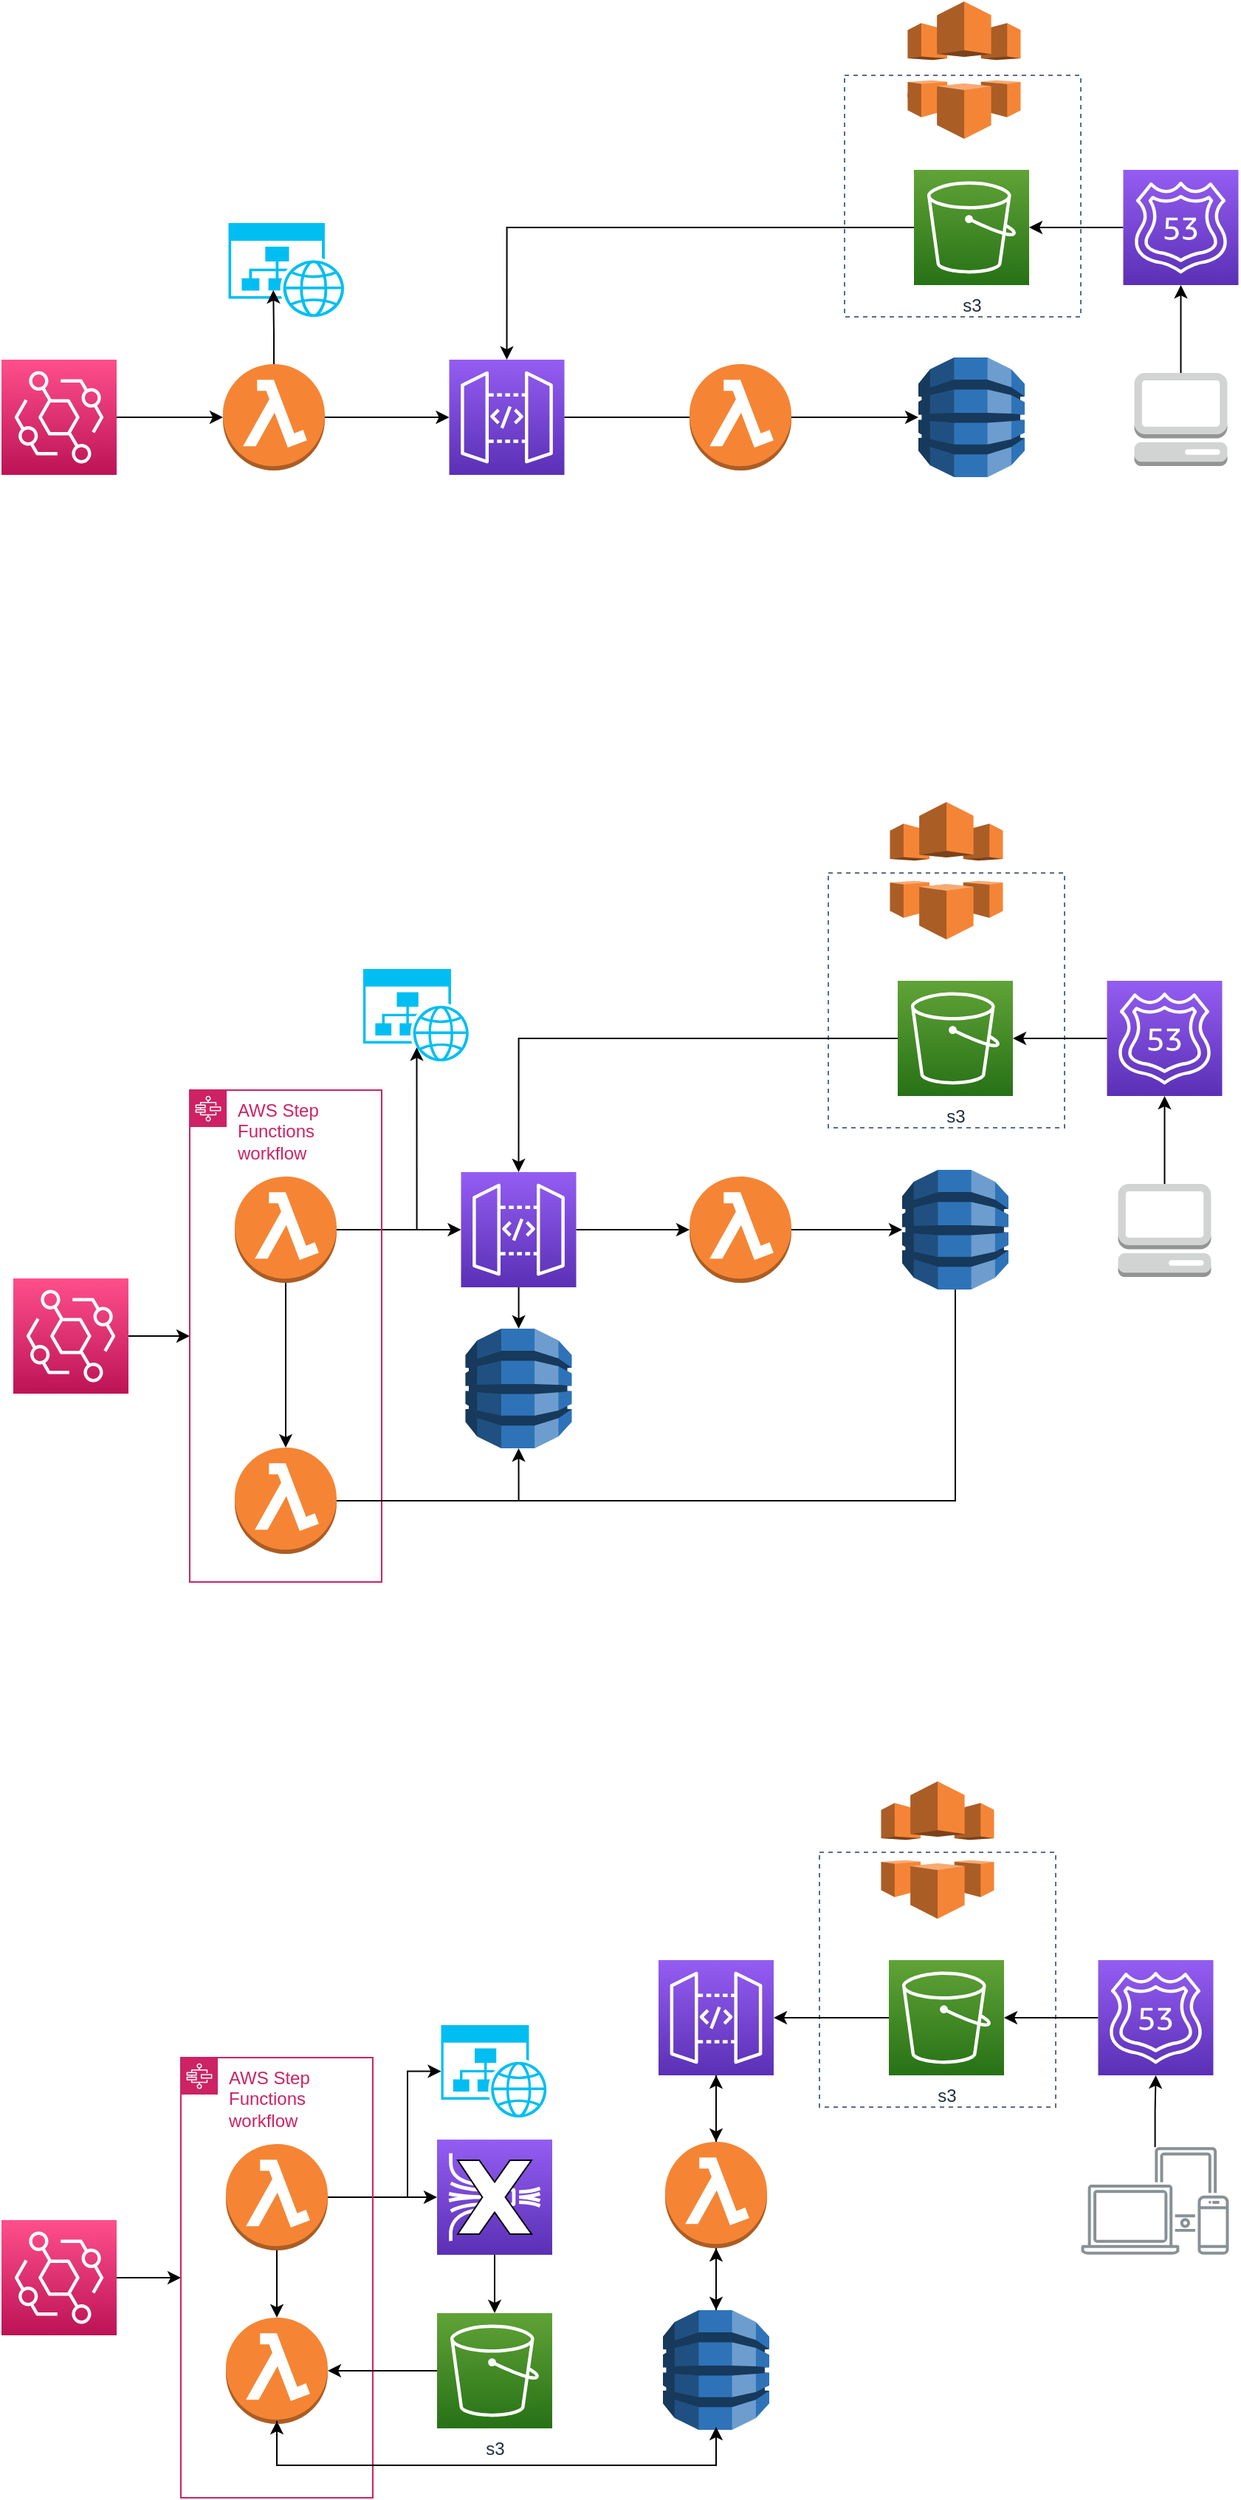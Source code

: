 <mxfile version="17.2.5" type="device"><diagram id="ZinWMsO7FBIjLri0TKju" name="Page-1"><mxGraphModel dx="1038" dy="539" grid="1" gridSize="10" guides="1" tooltips="1" connect="1" arrows="1" fold="1" page="1" pageScale="1" pageWidth="850" pageHeight="1100" math="0" shadow="0"><root><mxCell id="0"/><mxCell id="1" parent="0"/><mxCell id="NkeAy3szQX2z-7USvMgc-75" value="Generic group" style="fillColor=none;strokeColor=#5A6C86;dashed=1;verticalAlign=top;fontStyle=0;fontColor=#5A6C86;" parent="1" vertex="1"><mxGeometry x="565" y="670" width="160" height="172.5" as="geometry"/></mxCell><mxCell id="NkeAy3szQX2z-7USvMgc-37" value="Generic group" style="fillColor=none;strokeColor=#5A6C86;dashed=1;verticalAlign=top;fontStyle=0;fontColor=#5A6C86;" parent="1" vertex="1"><mxGeometry x="576" y="130" width="160" height="163.5" as="geometry"/></mxCell><mxCell id="NkeAy3szQX2z-7USvMgc-3" value="" style="outlineConnect=0;dashed=0;verticalLabelPosition=bottom;verticalAlign=top;align=center;html=1;shape=mxgraph.aws3.dynamo_db;fillColor=#2E73B8;gradientColor=none;" parent="1" vertex="1"><mxGeometry x="626" y="321" width="72" height="81" as="geometry"/></mxCell><mxCell id="NkeAy3szQX2z-7USvMgc-26" value="" style="edgeStyle=orthogonalEdgeStyle;rounded=0;orthogonalLoop=1;jettySize=auto;html=1;" parent="1" source="NkeAy3szQX2z-7USvMgc-7" target="NkeAy3szQX2z-7USvMgc-17" edge="1"><mxGeometry relative="1" as="geometry"/></mxCell><mxCell id="NkeAy3szQX2z-7USvMgc-7" value="" style="outlineConnect=0;dashed=0;verticalLabelPosition=bottom;verticalAlign=top;align=center;html=1;shape=mxgraph.aws3.management_console;fillColor=#D2D3D3;gradientColor=none;" parent="1" vertex="1"><mxGeometry x="772.25" y="331.5" width="63" height="63" as="geometry"/></mxCell><mxCell id="NkeAy3szQX2z-7USvMgc-13" value="" style="outlineConnect=0;dashed=0;verticalLabelPosition=bottom;verticalAlign=top;align=center;html=1;shape=mxgraph.aws3.cloudfront;fillColor=#F58536;gradientColor=none;" parent="1" vertex="1"><mxGeometry x="618.75" y="80" width="76.5" height="93" as="geometry"/></mxCell><mxCell id="NkeAy3szQX2z-7USvMgc-16" value="" style="verticalLabelPosition=bottom;html=1;verticalAlign=top;align=center;strokeColor=none;fillColor=#00BEF2;shape=mxgraph.azure.website_generic;pointerEvents=1;" parent="1" vertex="1"><mxGeometry x="158.75" y="230" width="79.5" height="63.5" as="geometry"/></mxCell><mxCell id="NkeAy3szQX2z-7USvMgc-27" value="" style="edgeStyle=orthogonalEdgeStyle;rounded=0;orthogonalLoop=1;jettySize=auto;html=1;" parent="1" source="NkeAy3szQX2z-7USvMgc-17" target="NkeAy3szQX2z-7USvMgc-19" edge="1"><mxGeometry relative="1" as="geometry"/></mxCell><mxCell id="NkeAy3szQX2z-7USvMgc-17" value="" style="sketch=0;points=[[0,0,0],[0.25,0,0],[0.5,0,0],[0.75,0,0],[1,0,0],[0,1,0],[0.25,1,0],[0.5,1,0],[0.75,1,0],[1,1,0],[0,0.25,0],[0,0.5,0],[0,0.75,0],[1,0.25,0],[1,0.5,0],[1,0.75,0]];outlineConnect=0;fontColor=#232F3E;gradientColor=#945DF2;gradientDirection=north;fillColor=#5A30B5;strokeColor=#ffffff;dashed=0;verticalLabelPosition=bottom;verticalAlign=top;align=center;html=1;fontSize=12;fontStyle=0;aspect=fixed;shape=mxgraph.aws4.resourceIcon;resIcon=mxgraph.aws4.route_53;" parent="1" vertex="1"><mxGeometry x="764.75" y="194" width="78" height="78" as="geometry"/></mxCell><mxCell id="NkeAy3szQX2z-7USvMgc-85" style="edgeStyle=orthogonalEdgeStyle;rounded=0;orthogonalLoop=1;jettySize=auto;html=1;exitX=0;exitY=0.5;exitDx=0;exitDy=0;exitPerimeter=0;entryX=0.5;entryY=0;entryDx=0;entryDy=0;entryPerimeter=0;" parent="1" source="NkeAy3szQX2z-7USvMgc-19" target="NkeAy3szQX2z-7USvMgc-5" edge="1"><mxGeometry relative="1" as="geometry"/></mxCell><mxCell id="NkeAy3szQX2z-7USvMgc-19" value="s3" style="sketch=0;points=[[0,0,0],[0.25,0,0],[0.5,0,0],[0.75,0,0],[1,0,0],[0,1,0],[0.25,1,0],[0.5,1,0],[0.75,1,0],[1,1,0],[0,0.25,0],[0,0.5,0],[0,0.75,0],[1,0.25,0],[1,0.5,0],[1,0.75,0]];outlineConnect=0;fontColor=#232F3E;gradientColor=#60A337;gradientDirection=north;fillColor=#277116;strokeColor=#ffffff;dashed=0;verticalLabelPosition=bottom;verticalAlign=top;align=center;html=1;fontSize=12;fontStyle=0;aspect=fixed;shape=mxgraph.aws4.resourceIcon;resIcon=mxgraph.aws4.s3;" parent="1" vertex="1"><mxGeometry x="623" y="194" width="78" height="78" as="geometry"/></mxCell><mxCell id="NkeAy3szQX2z-7USvMgc-23" value="" style="edgeStyle=orthogonalEdgeStyle;rounded=0;orthogonalLoop=1;jettySize=auto;html=1;startArrow=none;entryX=0;entryY=0.5;entryDx=0;entryDy=0;entryPerimeter=0;" parent="1" source="NkeAy3szQX2z-7USvMgc-83" target="NkeAy3szQX2z-7USvMgc-3" edge="1"><mxGeometry relative="1" as="geometry"><mxPoint x="283" y="317.5" as="targetPoint"/></mxGeometry></mxCell><mxCell id="NkeAy3szQX2z-7USvMgc-5" value="" style="sketch=0;points=[[0,0,0],[0.25,0,0],[0.5,0,0],[0.75,0,0],[1,0,0],[0,1,0],[0.25,1,0],[0.5,1,0],[0.75,1,0],[1,1,0],[0,0.25,0],[0,0.5,0],[0,0.75,0],[1,0.25,0],[1,0.5,0],[1,0.75,0]];outlineConnect=0;fontColor=#232F3E;gradientColor=#945DF2;gradientDirection=north;fillColor=#5A30B5;strokeColor=#ffffff;dashed=0;verticalLabelPosition=bottom;verticalAlign=top;align=center;html=1;fontSize=12;fontStyle=0;aspect=fixed;shape=mxgraph.aws4.resourceIcon;resIcon=mxgraph.aws4.api_gateway;" parent="1" vertex="1"><mxGeometry x="308.25" y="322.5" width="78" height="78" as="geometry"/></mxCell><mxCell id="NkeAy3szQX2z-7USvMgc-31" value="" style="edgeStyle=orthogonalEdgeStyle;rounded=0;orthogonalLoop=1;jettySize=auto;html=1;" parent="1" source="NkeAy3szQX2z-7USvMgc-30" target="NkeAy3szQX2z-7USvMgc-5" edge="1"><mxGeometry relative="1" as="geometry"/></mxCell><mxCell id="NkeAy3szQX2z-7USvMgc-32" value="" style="edgeStyle=orthogonalEdgeStyle;rounded=0;orthogonalLoop=1;jettySize=auto;html=1;entryX=0.382;entryY=0.715;entryDx=0;entryDy=0;entryPerimeter=0;" parent="1" source="NkeAy3szQX2z-7USvMgc-30" target="NkeAy3szQX2z-7USvMgc-16" edge="1"><mxGeometry relative="1" as="geometry"/></mxCell><mxCell id="NkeAy3szQX2z-7USvMgc-30" value="" style="outlineConnect=0;dashed=0;verticalLabelPosition=bottom;verticalAlign=top;align=center;html=1;shape=mxgraph.aws3.lambda_function;fillColor=#F58534;gradientColor=none;" parent="1" vertex="1"><mxGeometry x="155" y="325.5" width="69" height="72" as="geometry"/></mxCell><mxCell id="NkeAy3szQX2z-7USvMgc-35" value="" style="edgeStyle=orthogonalEdgeStyle;rounded=0;orthogonalLoop=1;jettySize=auto;html=1;" parent="1" source="NkeAy3szQX2z-7USvMgc-34" target="NkeAy3szQX2z-7USvMgc-30" edge="1"><mxGeometry relative="1" as="geometry"/></mxCell><mxCell id="NkeAy3szQX2z-7USvMgc-34" value="" style="sketch=0;points=[[0,0,0],[0.25,0,0],[0.5,0,0],[0.75,0,0],[1,0,0],[0,1,0],[0.25,1,0],[0.5,1,0],[0.75,1,0],[1,1,0],[0,0.25,0],[0,0.5,0],[0,0.75,0],[1,0.25,0],[1,0.5,0],[1,0.75,0]];outlineConnect=0;fontColor=#232F3E;gradientColor=#FF4F8B;gradientDirection=north;fillColor=#BC1356;strokeColor=#ffffff;dashed=0;verticalLabelPosition=bottom;verticalAlign=top;align=center;html=1;fontSize=12;fontStyle=0;aspect=fixed;shape=mxgraph.aws4.resourceIcon;resIcon=mxgraph.aws4.eventbridge;" parent="1" vertex="1"><mxGeometry x="5" y="322.5" width="78" height="78" as="geometry"/></mxCell><mxCell id="NkeAy3szQX2z-7USvMgc-57" value="" style="outlineConnect=0;dashed=0;verticalLabelPosition=bottom;verticalAlign=top;align=center;html=1;shape=mxgraph.aws3.dynamo_db;fillColor=#2E73B8;gradientColor=none;" parent="1" vertex="1"><mxGeometry x="615" y="871" width="72" height="81" as="geometry"/></mxCell><mxCell id="NkeAy3szQX2z-7USvMgc-58" value="" style="edgeStyle=orthogonalEdgeStyle;rounded=0;orthogonalLoop=1;jettySize=auto;html=1;" parent="1" source="NkeAy3szQX2z-7USvMgc-59" target="NkeAy3szQX2z-7USvMgc-63" edge="1"><mxGeometry relative="1" as="geometry"/></mxCell><mxCell id="NkeAy3szQX2z-7USvMgc-59" value="" style="outlineConnect=0;dashed=0;verticalLabelPosition=bottom;verticalAlign=top;align=center;html=1;shape=mxgraph.aws3.management_console;fillColor=#D2D3D3;gradientColor=none;" parent="1" vertex="1"><mxGeometry x="761.25" y="880.5" width="63" height="63" as="geometry"/></mxCell><mxCell id="NkeAy3szQX2z-7USvMgc-60" value="" style="outlineConnect=0;dashed=0;verticalLabelPosition=bottom;verticalAlign=top;align=center;html=1;shape=mxgraph.aws3.cloudfront;fillColor=#F58536;gradientColor=none;" parent="1" vertex="1"><mxGeometry x="606.75" y="622" width="76.5" height="93" as="geometry"/></mxCell><mxCell id="NkeAy3szQX2z-7USvMgc-61" value="" style="verticalLabelPosition=bottom;html=1;verticalAlign=top;align=center;strokeColor=none;fillColor=#00BEF2;shape=mxgraph.azure.website_generic;pointerEvents=1;" parent="1" vertex="1"><mxGeometry x="250" y="735" width="72.5" height="62.5" as="geometry"/></mxCell><mxCell id="NkeAy3szQX2z-7USvMgc-62" value="" style="edgeStyle=orthogonalEdgeStyle;rounded=0;orthogonalLoop=1;jettySize=auto;html=1;" parent="1" source="NkeAy3szQX2z-7USvMgc-63" target="NkeAy3szQX2z-7USvMgc-67" edge="1"><mxGeometry relative="1" as="geometry"/></mxCell><mxCell id="NkeAy3szQX2z-7USvMgc-63" value="" style="sketch=0;points=[[0,0,0],[0.25,0,0],[0.5,0,0],[0.75,0,0],[1,0,0],[0,1,0],[0.25,1,0],[0.5,1,0],[0.75,1,0],[1,1,0],[0,0.25,0],[0,0.5,0],[0,0.75,0],[1,0.25,0],[1,0.5,0],[1,0.75,0]];outlineConnect=0;fontColor=#232F3E;gradientColor=#945DF2;gradientDirection=north;fillColor=#5A30B5;strokeColor=#ffffff;dashed=0;verticalLabelPosition=bottom;verticalAlign=top;align=center;html=1;fontSize=12;fontStyle=0;aspect=fixed;shape=mxgraph.aws4.resourceIcon;resIcon=mxgraph.aws4.route_53;" parent="1" vertex="1"><mxGeometry x="753.75" y="743" width="78" height="78" as="geometry"/></mxCell><mxCell id="NkeAy3szQX2z-7USvMgc-86" style="edgeStyle=orthogonalEdgeStyle;rounded=0;orthogonalLoop=1;jettySize=auto;html=1;exitX=0;exitY=0.5;exitDx=0;exitDy=0;exitPerimeter=0;entryX=0.5;entryY=0;entryDx=0;entryDy=0;entryPerimeter=0;" parent="1" source="NkeAy3szQX2z-7USvMgc-67" target="NkeAy3szQX2z-7USvMgc-69" edge="1"><mxGeometry relative="1" as="geometry"/></mxCell><mxCell id="NkeAy3szQX2z-7USvMgc-67" value="s3" style="sketch=0;points=[[0,0,0],[0.25,0,0],[0.5,0,0],[0.75,0,0],[1,0,0],[0,1,0],[0.25,1,0],[0.5,1,0],[0.75,1,0],[1,1,0],[0,0.25,0],[0,0.5,0],[0,0.75,0],[1,0.25,0],[1,0.5,0],[1,0.75,0]];outlineConnect=0;fontColor=#232F3E;gradientColor=#60A337;gradientDirection=north;fillColor=#277116;strokeColor=#ffffff;dashed=0;verticalLabelPosition=bottom;verticalAlign=top;align=center;html=1;fontSize=12;fontStyle=0;aspect=fixed;shape=mxgraph.aws4.resourceIcon;resIcon=mxgraph.aws4.s3;" parent="1" vertex="1"><mxGeometry x="612" y="743" width="78" height="78" as="geometry"/></mxCell><mxCell id="NkeAy3szQX2z-7USvMgc-80" value="" style="edgeStyle=orthogonalEdgeStyle;rounded=0;orthogonalLoop=1;jettySize=auto;html=1;" parent="1" source="NkeAy3szQX2z-7USvMgc-69" target="NkeAy3szQX2z-7USvMgc-76" edge="1"><mxGeometry relative="1" as="geometry"/></mxCell><mxCell id="NkeAy3szQX2z-7USvMgc-95" value="" style="edgeStyle=orthogonalEdgeStyle;rounded=0;orthogonalLoop=1;jettySize=auto;html=1;" parent="1" source="NkeAy3szQX2z-7USvMgc-69" target="NkeAy3szQX2z-7USvMgc-94" edge="1"><mxGeometry relative="1" as="geometry"/></mxCell><mxCell id="NkeAy3szQX2z-7USvMgc-69" value="" style="sketch=0;points=[[0,0,0],[0.25,0,0],[0.5,0,0],[0.75,0,0],[1,0,0],[0,1,0],[0.25,1,0],[0.5,1,0],[0.75,1,0],[1,1,0],[0,0.25,0],[0,0.5,0],[0,0.75,0],[1,0.25,0],[1,0.5,0],[1,0.75,0]];outlineConnect=0;fontColor=#232F3E;gradientColor=#945DF2;gradientDirection=north;fillColor=#5A30B5;strokeColor=#ffffff;dashed=0;verticalLabelPosition=bottom;verticalAlign=top;align=center;html=1;fontSize=12;fontStyle=0;aspect=fixed;shape=mxgraph.aws4.resourceIcon;resIcon=mxgraph.aws4.api_gateway;" parent="1" vertex="1"><mxGeometry x="316.25" y="872.5" width="78" height="78" as="geometry"/></mxCell><mxCell id="NkeAy3szQX2z-7USvMgc-70" value="" style="edgeStyle=orthogonalEdgeStyle;rounded=0;orthogonalLoop=1;jettySize=auto;html=1;" parent="1" source="NkeAy3szQX2z-7USvMgc-72" target="NkeAy3szQX2z-7USvMgc-69" edge="1"><mxGeometry relative="1" as="geometry"/></mxCell><mxCell id="NkeAy3szQX2z-7USvMgc-79" value="" style="edgeStyle=orthogonalEdgeStyle;rounded=0;orthogonalLoop=1;jettySize=auto;html=1;" parent="1" source="NkeAy3szQX2z-7USvMgc-72" target="NkeAy3szQX2z-7USvMgc-77" edge="1"><mxGeometry relative="1" as="geometry"/></mxCell><mxCell id="NkeAy3szQX2z-7USvMgc-87" style="edgeStyle=orthogonalEdgeStyle;rounded=0;orthogonalLoop=1;jettySize=auto;html=1;exitX=1;exitY=0.5;exitDx=0;exitDy=0;exitPerimeter=0;entryX=0.5;entryY=0.85;entryDx=0;entryDy=0;entryPerimeter=0;" parent="1" source="NkeAy3szQX2z-7USvMgc-72" target="NkeAy3szQX2z-7USvMgc-61" edge="1"><mxGeometry relative="1" as="geometry"/></mxCell><mxCell id="NkeAy3szQX2z-7USvMgc-72" value="" style="outlineConnect=0;dashed=0;verticalLabelPosition=bottom;verticalAlign=top;align=center;html=1;shape=mxgraph.aws3.lambda_function;fillColor=#F58534;gradientColor=none;" parent="1" vertex="1"><mxGeometry x="163" y="875.5" width="69" height="72" as="geometry"/></mxCell><mxCell id="NkeAy3szQX2z-7USvMgc-73" value="" style="edgeStyle=orthogonalEdgeStyle;rounded=0;orthogonalLoop=1;jettySize=auto;html=1;" parent="1" source="NkeAy3szQX2z-7USvMgc-74" target="NkeAy3szQX2z-7USvMgc-82" edge="1"><mxGeometry relative="1" as="geometry"/></mxCell><mxCell id="NkeAy3szQX2z-7USvMgc-74" value="" style="sketch=0;points=[[0,0,0],[0.25,0,0],[0.5,0,0],[0.75,0,0],[1,0,0],[0,1,0],[0.25,1,0],[0.5,1,0],[0.75,1,0],[1,1,0],[0,0.25,0],[0,0.5,0],[0,0.75,0],[1,0.25,0],[1,0.5,0],[1,0.75,0]];outlineConnect=0;fontColor=#232F3E;gradientColor=#FF4F8B;gradientDirection=north;fillColor=#BC1356;strokeColor=#ffffff;dashed=0;verticalLabelPosition=bottom;verticalAlign=top;align=center;html=1;fontSize=12;fontStyle=0;aspect=fixed;shape=mxgraph.aws4.resourceIcon;resIcon=mxgraph.aws4.eventbridge;" parent="1" vertex="1"><mxGeometry x="13" y="944.5" width="78" height="78" as="geometry"/></mxCell><mxCell id="NkeAy3szQX2z-7USvMgc-78" style="edgeStyle=orthogonalEdgeStyle;rounded=0;orthogonalLoop=1;jettySize=auto;html=1;exitX=1;exitY=0.5;exitDx=0;exitDy=0;exitPerimeter=0;entryX=0.5;entryY=1;entryDx=0;entryDy=0;entryPerimeter=0;" parent="1" source="NkeAy3szQX2z-7USvMgc-77" target="NkeAy3szQX2z-7USvMgc-76" edge="1"><mxGeometry relative="1" as="geometry"/></mxCell><mxCell id="NkeAy3szQX2z-7USvMgc-77" value="" style="outlineConnect=0;dashed=0;verticalLabelPosition=bottom;verticalAlign=top;align=center;html=1;shape=mxgraph.aws3.lambda_function;fillColor=#F58534;gradientColor=none;" parent="1" vertex="1"><mxGeometry x="163" y="1059" width="69" height="72" as="geometry"/></mxCell><mxCell id="NkeAy3szQX2z-7USvMgc-82" value="AWS Step Functions workflow" style="points=[[0,0],[0.25,0],[0.5,0],[0.75,0],[1,0],[1,0.25],[1,0.5],[1,0.75],[1,1],[0.75,1],[0.5,1],[0.25,1],[0,1],[0,0.75],[0,0.5],[0,0.25]];outlineConnect=0;gradientColor=none;html=1;whiteSpace=wrap;fontSize=12;fontStyle=0;container=1;pointerEvents=0;collapsible=0;recursiveResize=0;shape=mxgraph.aws4.group;grIcon=mxgraph.aws4.group_aws_step_functions_workflow;strokeColor=#CD2264;fillColor=none;verticalAlign=top;align=left;spacingLeft=30;fontColor=#CD2264;dashed=0;" parent="1" vertex="1"><mxGeometry x="132.5" y="817" width="130" height="333" as="geometry"/></mxCell><mxCell id="NkeAy3szQX2z-7USvMgc-83" value="" style="outlineConnect=0;dashed=0;verticalLabelPosition=bottom;verticalAlign=top;align=center;html=1;shape=mxgraph.aws3.lambda_function;fillColor=#F58534;gradientColor=none;" parent="1" vertex="1"><mxGeometry x="471" y="325.5" width="69" height="72" as="geometry"/></mxCell><mxCell id="NkeAy3szQX2z-7USvMgc-84" value="" style="edgeStyle=orthogonalEdgeStyle;rounded=0;orthogonalLoop=1;jettySize=auto;html=1;startArrow=none;entryX=0;entryY=0.5;entryDx=0;entryDy=0;entryPerimeter=0;endArrow=none;" parent="1" source="NkeAy3szQX2z-7USvMgc-5" target="NkeAy3szQX2z-7USvMgc-83" edge="1"><mxGeometry relative="1" as="geometry"><mxPoint x="386.25" y="361.5" as="sourcePoint"/><mxPoint x="626" y="361.5" as="targetPoint"/></mxGeometry></mxCell><mxCell id="NkeAy3szQX2z-7USvMgc-76" value="" style="outlineConnect=0;dashed=0;verticalLabelPosition=bottom;verticalAlign=top;align=center;html=1;shape=mxgraph.aws3.dynamo_db;fillColor=#2E73B8;gradientColor=none;" parent="1" vertex="1"><mxGeometry x="319.25" y="978.5" width="72" height="81" as="geometry"/></mxCell><mxCell id="NkeAy3szQX2z-7USvMgc-92" value="" style="edgeStyle=orthogonalEdgeStyle;rounded=0;orthogonalLoop=1;jettySize=auto;html=1;exitX=1;exitY=0.5;exitDx=0;exitDy=0;exitPerimeter=0;endArrow=none;entryX=0.5;entryY=1;entryDx=0;entryDy=0;entryPerimeter=0;" parent="1" source="NkeAy3szQX2z-7USvMgc-77" target="NkeAy3szQX2z-7USvMgc-57" edge="1"><mxGeometry relative="1" as="geometry"><mxPoint x="232" y="1019" as="sourcePoint"/><mxPoint x="651" y="951" as="targetPoint"/></mxGeometry></mxCell><mxCell id="NkeAy3szQX2z-7USvMgc-96" value="" style="edgeStyle=orthogonalEdgeStyle;rounded=0;orthogonalLoop=1;jettySize=auto;html=1;" parent="1" source="NkeAy3szQX2z-7USvMgc-94" target="NkeAy3szQX2z-7USvMgc-57" edge="1"><mxGeometry relative="1" as="geometry"/></mxCell><mxCell id="NkeAy3szQX2z-7USvMgc-94" value="" style="outlineConnect=0;dashed=0;verticalLabelPosition=bottom;verticalAlign=top;align=center;html=1;shape=mxgraph.aws3.lambda_function;fillColor=#F58534;gradientColor=none;" parent="1" vertex="1"><mxGeometry x="471" y="875.5" width="69" height="72" as="geometry"/></mxCell><mxCell id="NkeAy3szQX2z-7USvMgc-97" value="Generic group" style="fillColor=none;strokeColor=#5A6C86;dashed=1;verticalAlign=top;fontStyle=0;fontColor=#5A6C86;" parent="1" vertex="1"><mxGeometry x="559" y="1333" width="160" height="172.5" as="geometry"/></mxCell><mxCell id="XR8ztwtiwkQ1aAwo8iZ5-2" style="edgeStyle=orthogonalEdgeStyle;rounded=0;orthogonalLoop=1;jettySize=auto;html=1;exitX=0.5;exitY=1;exitDx=0;exitDy=0;exitPerimeter=0;entryX=0.5;entryY=1;entryDx=0;entryDy=0;entryPerimeter=0;" edge="1" parent="1"><mxGeometry relative="1" as="geometry"><mxPoint x="489.0" y="1722" as="sourcePoint"/><mxPoint x="191.5" y="1718.0" as="targetPoint"/><Array as="points"><mxPoint x="489" y="1748"/><mxPoint x="192" y="1748"/></Array></mxGeometry></mxCell><mxCell id="XR8ztwtiwkQ1aAwo8iZ5-4" style="edgeStyle=orthogonalEdgeStyle;rounded=0;orthogonalLoop=1;jettySize=auto;html=1;exitX=0.5;exitY=0;exitDx=0;exitDy=0;exitPerimeter=0;" edge="1" parent="1" source="NkeAy3szQX2z-7USvMgc-98" target="NkeAy3szQX2z-7USvMgc-122"><mxGeometry relative="1" as="geometry"/></mxCell><mxCell id="NkeAy3szQX2z-7USvMgc-98" value="" style="outlineConnect=0;dashed=0;verticalLabelPosition=bottom;verticalAlign=top;align=center;html=1;shape=mxgraph.aws3.dynamo_db;fillColor=#2E73B8;gradientColor=none;" parent="1" vertex="1"><mxGeometry x="453" y="1643" width="72" height="81" as="geometry"/></mxCell><mxCell id="NkeAy3szQX2z-7USvMgc-99" value="" style="edgeStyle=orthogonalEdgeStyle;rounded=0;orthogonalLoop=1;jettySize=auto;html=1;" parent="1" source="XR8ztwtiwkQ1aAwo8iZ5-7" target="NkeAy3szQX2z-7USvMgc-104" edge="1"><mxGeometry relative="1" as="geometry"><mxPoint x="786.75" y="1531.5" as="sourcePoint"/></mxGeometry></mxCell><mxCell id="NkeAy3szQX2z-7USvMgc-101" value="" style="outlineConnect=0;dashed=0;verticalLabelPosition=bottom;verticalAlign=top;align=center;html=1;shape=mxgraph.aws3.cloudfront;fillColor=#F58536;gradientColor=none;" parent="1" vertex="1"><mxGeometry x="600.75" y="1285" width="76.5" height="93" as="geometry"/></mxCell><mxCell id="NkeAy3szQX2z-7USvMgc-102" value="" style="verticalLabelPosition=bottom;html=1;verticalAlign=top;align=center;strokeColor=none;fillColor=#00BEF2;shape=mxgraph.azure.website_generic;pointerEvents=1;" parent="1" vertex="1"><mxGeometry x="302.75" y="1450" width="72.5" height="62.5" as="geometry"/></mxCell><mxCell id="NkeAy3szQX2z-7USvMgc-103" value="" style="edgeStyle=orthogonalEdgeStyle;rounded=0;orthogonalLoop=1;jettySize=auto;html=1;" parent="1" source="NkeAy3szQX2z-7USvMgc-104" target="NkeAy3szQX2z-7USvMgc-106" edge="1"><mxGeometry relative="1" as="geometry"/></mxCell><mxCell id="NkeAy3szQX2z-7USvMgc-104" value="" style="sketch=0;points=[[0,0,0],[0.25,0,0],[0.5,0,0],[0.75,0,0],[1,0,0],[0,1,0],[0.25,1,0],[0.5,1,0],[0.75,1,0],[1,1,0],[0,0.25,0],[0,0.5,0],[0,0.75,0],[1,0.25,0],[1,0.5,0],[1,0.75,0]];outlineConnect=0;fontColor=#232F3E;gradientColor=#945DF2;gradientDirection=north;fillColor=#5A30B5;strokeColor=#ffffff;dashed=0;verticalLabelPosition=bottom;verticalAlign=top;align=center;html=1;fontSize=12;fontStyle=0;aspect=fixed;shape=mxgraph.aws4.resourceIcon;resIcon=mxgraph.aws4.route_53;" parent="1" vertex="1"><mxGeometry x="747.75" y="1406" width="78" height="78" as="geometry"/></mxCell><mxCell id="NkeAy3szQX2z-7USvMgc-105" style="edgeStyle=orthogonalEdgeStyle;rounded=0;orthogonalLoop=1;jettySize=auto;html=1;exitX=0;exitY=0.5;exitDx=0;exitDy=0;exitPerimeter=0;entryX=1;entryY=0.5;entryDx=0;entryDy=0;entryPerimeter=0;" parent="1" source="NkeAy3szQX2z-7USvMgc-106" target="NkeAy3szQX2z-7USvMgc-109" edge="1"><mxGeometry relative="1" as="geometry"/></mxCell><mxCell id="NkeAy3szQX2z-7USvMgc-106" value="s3" style="sketch=0;points=[[0,0,0],[0.25,0,0],[0.5,0,0],[0.75,0,0],[1,0,0],[0,1,0],[0.25,1,0],[0.5,1,0],[0.75,1,0],[1,1,0],[0,0.25,0],[0,0.5,0],[0,0.75,0],[1,0.25,0],[1,0.5,0],[1,0.75,0]];outlineConnect=0;fontColor=#232F3E;gradientColor=#60A337;gradientDirection=north;fillColor=#277116;strokeColor=#ffffff;dashed=0;verticalLabelPosition=bottom;verticalAlign=top;align=center;html=1;fontSize=12;fontStyle=0;aspect=fixed;shape=mxgraph.aws4.resourceIcon;resIcon=mxgraph.aws4.s3;" parent="1" vertex="1"><mxGeometry x="606" y="1406" width="78" height="78" as="geometry"/></mxCell><mxCell id="NkeAy3szQX2z-7USvMgc-108" value="" style="edgeStyle=orthogonalEdgeStyle;rounded=0;orthogonalLoop=1;jettySize=auto;html=1;" parent="1" source="NkeAy3szQX2z-7USvMgc-109" target="NkeAy3szQX2z-7USvMgc-122" edge="1"><mxGeometry relative="1" as="geometry"/></mxCell><mxCell id="NkeAy3szQX2z-7USvMgc-109" value="" style="sketch=0;points=[[0,0,0],[0.25,0,0],[0.5,0,0],[0.75,0,0],[1,0,0],[0,1,0],[0.25,1,0],[0.5,1,0],[0.75,1,0],[1,1,0],[0,0.25,0],[0,0.5,0],[0,0.75,0],[1,0.25,0],[1,0.5,0],[1,0.75,0]];outlineConnect=0;fontColor=#232F3E;gradientColor=#945DF2;gradientDirection=north;fillColor=#5A30B5;strokeColor=#ffffff;dashed=0;verticalLabelPosition=bottom;verticalAlign=top;align=center;html=1;fontSize=12;fontStyle=0;aspect=fixed;shape=mxgraph.aws4.resourceIcon;resIcon=mxgraph.aws4.api_gateway;" parent="1" vertex="1"><mxGeometry x="450" y="1406" width="78" height="78" as="geometry"/></mxCell><mxCell id="NkeAy3szQX2z-7USvMgc-111" value="" style="edgeStyle=orthogonalEdgeStyle;rounded=0;orthogonalLoop=1;jettySize=auto;html=1;" parent="1" source="NkeAy3szQX2z-7USvMgc-113" target="NkeAy3szQX2z-7USvMgc-117" edge="1"><mxGeometry relative="1" as="geometry"/></mxCell><mxCell id="NkeAy3szQX2z-7USvMgc-112" style="edgeStyle=orthogonalEdgeStyle;rounded=0;orthogonalLoop=1;jettySize=auto;html=1;exitX=1;exitY=0.5;exitDx=0;exitDy=0;exitPerimeter=0;entryX=0;entryY=0.5;entryDx=0;entryDy=0;entryPerimeter=0;" parent="1" source="NkeAy3szQX2z-7USvMgc-113" target="NkeAy3szQX2z-7USvMgc-102" edge="1"><mxGeometry relative="1" as="geometry"><Array as="points"><mxPoint x="280" y="1567"/><mxPoint x="280" y="1481"/></Array></mxGeometry></mxCell><mxCell id="NkeAy3szQX2z-7USvMgc-124" style="edgeStyle=orthogonalEdgeStyle;rounded=0;orthogonalLoop=1;jettySize=auto;html=1;exitX=1;exitY=0.5;exitDx=0;exitDy=0;exitPerimeter=0;entryX=0;entryY=0.5;entryDx=0;entryDy=0;entryPerimeter=0;" parent="1" source="NkeAy3szQX2z-7USvMgc-113" target="NkeAy3szQX2z-7USvMgc-123" edge="1"><mxGeometry relative="1" as="geometry"/></mxCell><mxCell id="NkeAy3szQX2z-7USvMgc-113" value="" style="outlineConnect=0;dashed=0;verticalLabelPosition=bottom;verticalAlign=top;align=center;html=1;shape=mxgraph.aws3.lambda_function;fillColor=#F58534;gradientColor=none;" parent="1" vertex="1"><mxGeometry x="157" y="1530.5" width="69" height="72" as="geometry"/></mxCell><mxCell id="NkeAy3szQX2z-7USvMgc-114" value="" style="edgeStyle=orthogonalEdgeStyle;rounded=0;orthogonalLoop=1;jettySize=auto;html=1;" parent="1" source="NkeAy3szQX2z-7USvMgc-115" target="NkeAy3szQX2z-7USvMgc-118" edge="1"><mxGeometry relative="1" as="geometry"/></mxCell><mxCell id="NkeAy3szQX2z-7USvMgc-115" value="" style="sketch=0;points=[[0,0,0],[0.25,0,0],[0.5,0,0],[0.75,0,0],[1,0,0],[0,1,0],[0.25,1,0],[0.5,1,0],[0.75,1,0],[1,1,0],[0,0.25,0],[0,0.5,0],[0,0.75,0],[1,0.25,0],[1,0.5,0],[1,0.75,0]];outlineConnect=0;fontColor=#232F3E;gradientColor=#FF4F8B;gradientDirection=north;fillColor=#BC1356;strokeColor=#ffffff;dashed=0;verticalLabelPosition=bottom;verticalAlign=top;align=center;html=1;fontSize=12;fontStyle=0;aspect=fixed;shape=mxgraph.aws4.resourceIcon;resIcon=mxgraph.aws4.eventbridge;" parent="1" vertex="1"><mxGeometry x="5" y="1582" width="78" height="78" as="geometry"/></mxCell><mxCell id="NkeAy3szQX2z-7USvMgc-118" value="AWS Step Functions workflow" style="points=[[0,0],[0.25,0],[0.5,0],[0.75,0],[1,0],[1,0.25],[1,0.5],[1,0.75],[1,1],[0.75,1],[0.5,1],[0.25,1],[0,1],[0,0.75],[0,0.5],[0,0.25]];outlineConnect=0;gradientColor=none;html=1;whiteSpace=wrap;fontSize=12;fontStyle=0;container=1;pointerEvents=0;collapsible=0;recursiveResize=0;shape=mxgraph.aws4.group;grIcon=mxgraph.aws4.group_aws_step_functions_workflow;strokeColor=#CD2264;fillColor=none;verticalAlign=top;align=left;spacingLeft=30;fontColor=#CD2264;dashed=0;" parent="1" vertex="1"><mxGeometry x="126.5" y="1472" width="130" height="298" as="geometry"/></mxCell><mxCell id="NkeAy3szQX2z-7USvMgc-117" value="" style="outlineConnect=0;dashed=0;verticalLabelPosition=bottom;verticalAlign=top;align=center;html=1;shape=mxgraph.aws3.lambda_function;fillColor=#F58534;gradientColor=none;" parent="NkeAy3szQX2z-7USvMgc-118" vertex="1"><mxGeometry x="30.5" y="176" width="69" height="72" as="geometry"/></mxCell><mxCell id="NkeAy3szQX2z-7USvMgc-121" value="" style="edgeStyle=orthogonalEdgeStyle;rounded=0;orthogonalLoop=1;jettySize=auto;html=1;" parent="1" source="NkeAy3szQX2z-7USvMgc-122" target="NkeAy3szQX2z-7USvMgc-98" edge="1"><mxGeometry relative="1" as="geometry"/></mxCell><mxCell id="XR8ztwtiwkQ1aAwo8iZ5-5" style="edgeStyle=orthogonalEdgeStyle;rounded=0;orthogonalLoop=1;jettySize=auto;html=1;exitX=0.5;exitY=0;exitDx=0;exitDy=0;exitPerimeter=0;entryX=0.5;entryY=1;entryDx=0;entryDy=0;entryPerimeter=0;" edge="1" parent="1" source="NkeAy3szQX2z-7USvMgc-122" target="NkeAy3szQX2z-7USvMgc-109"><mxGeometry relative="1" as="geometry"/></mxCell><mxCell id="NkeAy3szQX2z-7USvMgc-122" value="" style="outlineConnect=0;dashed=0;verticalLabelPosition=bottom;verticalAlign=top;align=center;html=1;shape=mxgraph.aws3.lambda_function;fillColor=#F58534;gradientColor=none;" parent="1" vertex="1"><mxGeometry x="454.5" y="1529" width="69" height="72" as="geometry"/></mxCell><mxCell id="NkeAy3szQX2z-7USvMgc-126" style="edgeStyle=orthogonalEdgeStyle;rounded=0;orthogonalLoop=1;jettySize=auto;html=1;exitX=0.5;exitY=1;exitDx=0;exitDy=0;exitPerimeter=0;entryX=0.5;entryY=0;entryDx=0;entryDy=0;entryPerimeter=0;" parent="1" source="NkeAy3szQX2z-7USvMgc-123" target="NkeAy3szQX2z-7USvMgc-125" edge="1"><mxGeometry relative="1" as="geometry"/></mxCell><mxCell id="NkeAy3szQX2z-7USvMgc-123" value="" style="sketch=0;points=[[0,0,0],[0.25,0,0],[0.5,0,0],[0.75,0,0],[1,0,0],[0,1,0],[0.25,1,0],[0.5,1,0],[0.75,1,0],[1,1,0],[0,0.25,0],[0,0.5,0],[0,0.75,0],[1,0.25,0],[1,0.5,0],[1,0.75,0]];outlineConnect=0;fontColor=#232F3E;gradientColor=#945DF2;gradientDirection=north;fillColor=#5A30B5;strokeColor=#ffffff;dashed=0;verticalLabelPosition=bottom;verticalAlign=top;align=center;html=1;fontSize=12;fontStyle=0;aspect=fixed;shape=mxgraph.aws4.resourceIcon;resIcon=mxgraph.aws4.kinesis_data_firehose;" parent="1" vertex="1"><mxGeometry x="300" y="1527.5" width="78" height="78" as="geometry"/></mxCell><mxCell id="XR8ztwtiwkQ1aAwo8iZ5-3" style="edgeStyle=orthogonalEdgeStyle;rounded=0;orthogonalLoop=1;jettySize=auto;html=1;exitX=0;exitY=0.5;exitDx=0;exitDy=0;exitPerimeter=0;" edge="1" parent="1" source="NkeAy3szQX2z-7USvMgc-125" target="NkeAy3szQX2z-7USvMgc-117"><mxGeometry relative="1" as="geometry"/></mxCell><mxCell id="NkeAy3szQX2z-7USvMgc-125" value="s3" style="sketch=0;points=[[0,0,0],[0.25,0,0],[0.5,0,0],[0.75,0,0],[1,0,0],[0,1,0],[0.25,1,0],[0.5,1,0],[0.75,1,0],[1,1,0],[0,0.25,0],[0,0.5,0],[0,0.75,0],[1,0.25,0],[1,0.5,0],[1,0.75,0]];outlineConnect=0;fontColor=#232F3E;gradientColor=#60A337;gradientDirection=north;fillColor=#277116;strokeColor=#ffffff;dashed=0;verticalLabelPosition=bottom;verticalAlign=top;align=center;html=1;fontSize=12;fontStyle=0;aspect=fixed;shape=mxgraph.aws4.resourceIcon;resIcon=mxgraph.aws4.s3;" parent="1" vertex="1"><mxGeometry x="300" y="1645" width="78" height="78" as="geometry"/></mxCell><mxCell id="NkeAy3szQX2z-7USvMgc-127" style="edgeStyle=orthogonalEdgeStyle;rounded=0;orthogonalLoop=1;jettySize=auto;html=1;exitX=0.5;exitY=1;exitDx=0;exitDy=0;exitPerimeter=0;entryX=0.5;entryY=1;entryDx=0;entryDy=0;entryPerimeter=0;" parent="1" edge="1"><mxGeometry relative="1" as="geometry"><mxPoint x="191.5" y="1718.0" as="sourcePoint"/><mxPoint x="489.0" y="1722" as="targetPoint"/><Array as="points"><mxPoint x="192" y="1748"/><mxPoint x="489" y="1748"/></Array></mxGeometry></mxCell><mxCell id="XR8ztwtiwkQ1aAwo8iZ5-6" value="" style="verticalLabelPosition=bottom;verticalAlign=top;html=1;shape=mxgraph.basic.x" vertex="1" parent="1"><mxGeometry x="314" y="1541.5" width="50" height="50" as="geometry"/></mxCell><mxCell id="XR8ztwtiwkQ1aAwo8iZ5-7" value="" style="sketch=0;outlineConnect=0;gradientColor=none;fontColor=#545B64;strokeColor=none;fillColor=#879196;dashed=0;verticalLabelPosition=bottom;verticalAlign=top;align=center;html=1;fontSize=12;fontStyle=0;aspect=fixed;shape=mxgraph.aws4.illustration_devices;pointerEvents=1" vertex="1" parent="1"><mxGeometry x="736.25" y="1532.5" width="100" height="73" as="geometry"/></mxCell></root></mxGraphModel></diagram></mxfile>